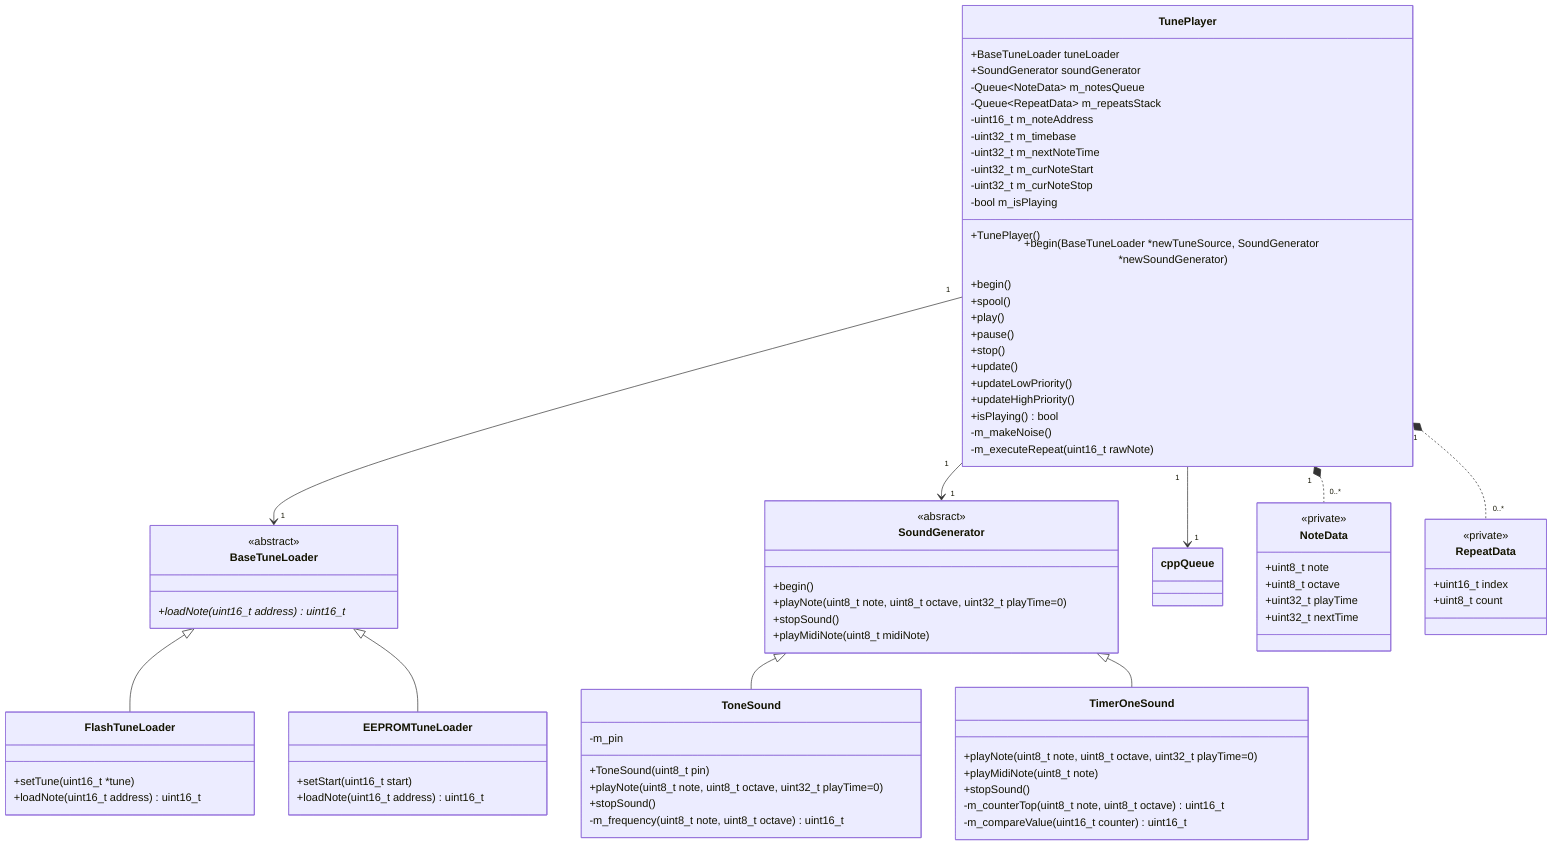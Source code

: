 %% mmdc -i ClassDiagram.mmd -o ClassDiagram.svg
classDiagram
    BaseTuneLoader <|-- FlashTuneLoader
    BaseTuneLoader <|-- EEPROMTuneLoader
    SoundGenerator <|-- ToneSound
    SoundGenerator <|-- TimerOneSound
    TunePlayer "1" --> "1" BaseTuneLoader
    TunePlayer "1" --> "1" SoundGenerator
    TunePlayer "1" --> "1" cppQueue
    TunePlayer "1" *.. "0..*" NoteData
    TunePlayer "1" *.. "0..*" RepeatData

    class BaseTuneLoader {
        <<abstract>>
        +loadNote(uint16_t address)* uint16_t
    }

    class FlashTuneLoader {
        +setTune(uint16_t *tune)
        +loadNote(uint16_t address) uint16_t
    }

    class EEPROMTuneLoader {
        +setStart(uint16_t start)
        +loadNote(uint16_t address) uint16_t
    }

    class SoundGenerator {
        <<absract>>
        +begin()
        +playNote(uint8_t note, uint8_t octave, uint32_t playTime=0)
        +stopSound()
        +playMidiNote(uint8_t midiNote)
    }

    class ToneSound {
        +ToneSound(uint8_t pin)
        +playNote(uint8_t note, uint8_t octave, uint32_t playTime=0)
        +stopSound()
        -m_frequency(uint8_t note, uint8_t octave) uint16_t
        -m_pin
    }

    class TimerOneSound {
        +playNote(uint8_t note, uint8_t octave, uint32_t playTime=0)
        +playMidiNote(uint8_t note)
        +stopSound()
        -m_counterTop(uint8_t note, uint8_t octave) uint16_t
        -m_compareValue(uint16_t counter) uint16_t
    }

    class TunePlayer {
        +BaseTuneLoader tuneLoader
        +SoundGenerator soundGenerator
        -Queue~NoteData~ m_notesQueue
        -Queue~RepeatData~ m_repeatsStack
        -uint16_t m_noteAddress
        -uint32_t m_timebase
        -uint32_t m_nextNoteTime
        -uint32_t m_curNoteStart
        -uint32_t m_curNoteStop
        -bool m_isPlaying
        +TunePlayer()
        +begin(BaseTuneLoader *newTuneSource, SoundGenerator *newSoundGenerator)
        +begin()
        +spool()
        +play()
        +pause()
        +stop()
        +update()
        +updateLowPriority()
        +updateHighPriority()
        +isPlaying() bool
        -m_makeNoise()
        -m_executeRepeat(uint16_t rawNote)
    }

    class NoteData {
        <<private>>
        +uint8_t note
        +uint8_t octave
        +uint32_t playTime
        +uint32_t nextTime
    }

    class RepeatData {
        <<private>>
        +uint16_t index
        +uint8_t count
    }